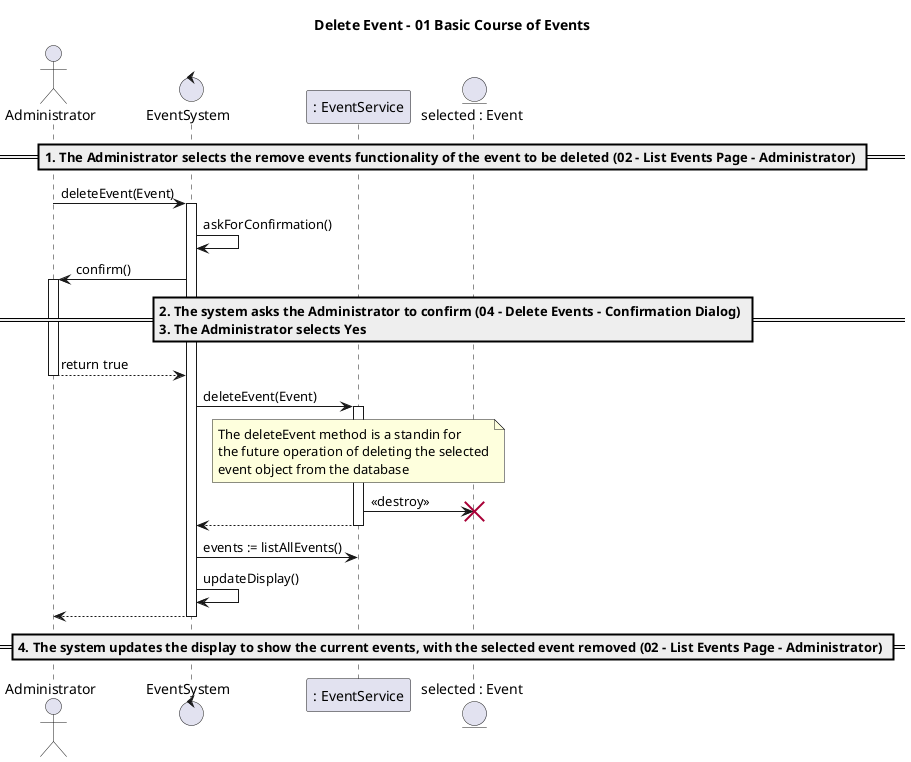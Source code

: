 @startuml
title Delete Event - 01 Basic Course of Events

actor Administrator as Admin
control EventSystem as System
participant ": EventService" as Service
entity "selected : Event" as Event

== 1. The Administrator selects the remove events functionality of the event to be deleted **(02 - List Events Page - Administrator)** ==

Admin -> System: deleteEvent(Event)
activate System

System -> System: askForConfirmation()
System -> Admin: confirm()
activate Admin
== 2. The system asks the Administrator to confirm **(04 - Delete Events - Confirmation Dialog)** \n3. The Administrator selects **Yes** ==
Admin --> System: return true
deactivate Admin

System -> Service: deleteEvent(Event)
activate Service
note over Service: The deleteEvent method is a standin for\nthe future operation of deleting the selected\nevent object from the database
Service -> Event: <<destroy>>
destroy Event
deactivate Event
Service --> System:
deactivate Service

System -> Service: events := listAllEvents()
System -> System: updateDisplay()

System --> Admin
deactivate System

== 4. The system updates the display to show the current events, with the selected event removed **(02 - List Events Page - Administrator)** ==
@enduml
